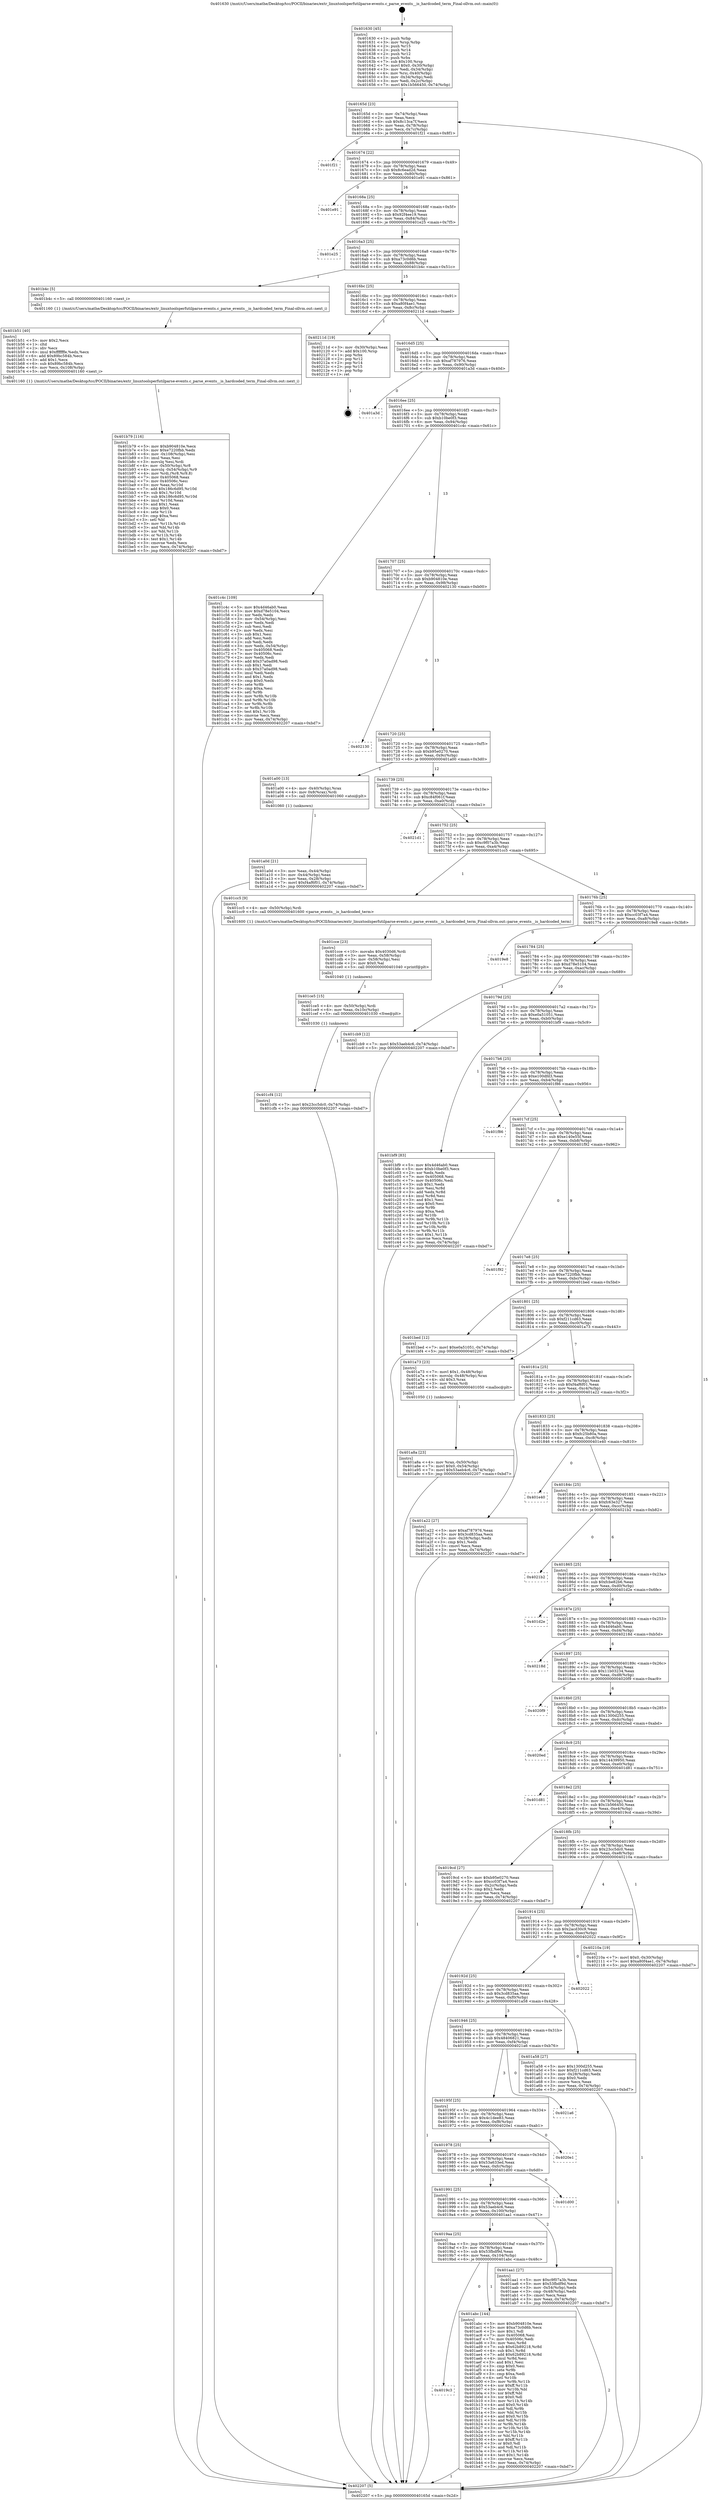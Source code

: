 digraph "0x401630" {
  label = "0x401630 (/mnt/c/Users/mathe/Desktop/tcc/POCII/binaries/extr_linuxtoolsperfutilparse-events.c_parse_events__is_hardcoded_term_Final-ollvm.out::main(0))"
  labelloc = "t"
  node[shape=record]

  Entry [label="",width=0.3,height=0.3,shape=circle,fillcolor=black,style=filled]
  "0x40165d" [label="{
     0x40165d [23]\l
     | [instrs]\l
     &nbsp;&nbsp;0x40165d \<+3\>: mov -0x74(%rbp),%eax\l
     &nbsp;&nbsp;0x401660 \<+2\>: mov %eax,%ecx\l
     &nbsp;&nbsp;0x401662 \<+6\>: sub $0x8c13ca7f,%ecx\l
     &nbsp;&nbsp;0x401668 \<+3\>: mov %eax,-0x78(%rbp)\l
     &nbsp;&nbsp;0x40166b \<+3\>: mov %ecx,-0x7c(%rbp)\l
     &nbsp;&nbsp;0x40166e \<+6\>: je 0000000000401f21 \<main+0x8f1\>\l
  }"]
  "0x401f21" [label="{
     0x401f21\l
  }", style=dashed]
  "0x401674" [label="{
     0x401674 [22]\l
     | [instrs]\l
     &nbsp;&nbsp;0x401674 \<+5\>: jmp 0000000000401679 \<main+0x49\>\l
     &nbsp;&nbsp;0x401679 \<+3\>: mov -0x78(%rbp),%eax\l
     &nbsp;&nbsp;0x40167c \<+5\>: sub $0x8c6ead2d,%eax\l
     &nbsp;&nbsp;0x401681 \<+3\>: mov %eax,-0x80(%rbp)\l
     &nbsp;&nbsp;0x401684 \<+6\>: je 0000000000401e91 \<main+0x861\>\l
  }"]
  Exit [label="",width=0.3,height=0.3,shape=circle,fillcolor=black,style=filled,peripheries=2]
  "0x401e91" [label="{
     0x401e91\l
  }", style=dashed]
  "0x40168a" [label="{
     0x40168a [25]\l
     | [instrs]\l
     &nbsp;&nbsp;0x40168a \<+5\>: jmp 000000000040168f \<main+0x5f\>\l
     &nbsp;&nbsp;0x40168f \<+3\>: mov -0x78(%rbp),%eax\l
     &nbsp;&nbsp;0x401692 \<+5\>: sub $0x92f4ee19,%eax\l
     &nbsp;&nbsp;0x401697 \<+6\>: mov %eax,-0x84(%rbp)\l
     &nbsp;&nbsp;0x40169d \<+6\>: je 0000000000401e25 \<main+0x7f5\>\l
  }"]
  "0x401cf4" [label="{
     0x401cf4 [12]\l
     | [instrs]\l
     &nbsp;&nbsp;0x401cf4 \<+7\>: movl $0x23cc5dc0,-0x74(%rbp)\l
     &nbsp;&nbsp;0x401cfb \<+5\>: jmp 0000000000402207 \<main+0xbd7\>\l
  }"]
  "0x401e25" [label="{
     0x401e25\l
  }", style=dashed]
  "0x4016a3" [label="{
     0x4016a3 [25]\l
     | [instrs]\l
     &nbsp;&nbsp;0x4016a3 \<+5\>: jmp 00000000004016a8 \<main+0x78\>\l
     &nbsp;&nbsp;0x4016a8 \<+3\>: mov -0x78(%rbp),%eax\l
     &nbsp;&nbsp;0x4016ab \<+5\>: sub $0xa73c0d6b,%eax\l
     &nbsp;&nbsp;0x4016b0 \<+6\>: mov %eax,-0x88(%rbp)\l
     &nbsp;&nbsp;0x4016b6 \<+6\>: je 0000000000401b4c \<main+0x51c\>\l
  }"]
  "0x401ce5" [label="{
     0x401ce5 [15]\l
     | [instrs]\l
     &nbsp;&nbsp;0x401ce5 \<+4\>: mov -0x50(%rbp),%rdi\l
     &nbsp;&nbsp;0x401ce9 \<+6\>: mov %eax,-0x10c(%rbp)\l
     &nbsp;&nbsp;0x401cef \<+5\>: call 0000000000401030 \<free@plt\>\l
     | [calls]\l
     &nbsp;&nbsp;0x401030 \{1\} (unknown)\l
  }"]
  "0x401b4c" [label="{
     0x401b4c [5]\l
     | [instrs]\l
     &nbsp;&nbsp;0x401b4c \<+5\>: call 0000000000401160 \<next_i\>\l
     | [calls]\l
     &nbsp;&nbsp;0x401160 \{1\} (/mnt/c/Users/mathe/Desktop/tcc/POCII/binaries/extr_linuxtoolsperfutilparse-events.c_parse_events__is_hardcoded_term_Final-ollvm.out::next_i)\l
  }"]
  "0x4016bc" [label="{
     0x4016bc [25]\l
     | [instrs]\l
     &nbsp;&nbsp;0x4016bc \<+5\>: jmp 00000000004016c1 \<main+0x91\>\l
     &nbsp;&nbsp;0x4016c1 \<+3\>: mov -0x78(%rbp),%eax\l
     &nbsp;&nbsp;0x4016c4 \<+5\>: sub $0xa80f4ae1,%eax\l
     &nbsp;&nbsp;0x4016c9 \<+6\>: mov %eax,-0x8c(%rbp)\l
     &nbsp;&nbsp;0x4016cf \<+6\>: je 000000000040211d \<main+0xaed\>\l
  }"]
  "0x401cce" [label="{
     0x401cce [23]\l
     | [instrs]\l
     &nbsp;&nbsp;0x401cce \<+10\>: movabs $0x4030d6,%rdi\l
     &nbsp;&nbsp;0x401cd8 \<+3\>: mov %eax,-0x58(%rbp)\l
     &nbsp;&nbsp;0x401cdb \<+3\>: mov -0x58(%rbp),%esi\l
     &nbsp;&nbsp;0x401cde \<+2\>: mov $0x0,%al\l
     &nbsp;&nbsp;0x401ce0 \<+5\>: call 0000000000401040 \<printf@plt\>\l
     | [calls]\l
     &nbsp;&nbsp;0x401040 \{1\} (unknown)\l
  }"]
  "0x40211d" [label="{
     0x40211d [19]\l
     | [instrs]\l
     &nbsp;&nbsp;0x40211d \<+3\>: mov -0x30(%rbp),%eax\l
     &nbsp;&nbsp;0x402120 \<+7\>: add $0x100,%rsp\l
     &nbsp;&nbsp;0x402127 \<+1\>: pop %rbx\l
     &nbsp;&nbsp;0x402128 \<+2\>: pop %r12\l
     &nbsp;&nbsp;0x40212a \<+2\>: pop %r14\l
     &nbsp;&nbsp;0x40212c \<+2\>: pop %r15\l
     &nbsp;&nbsp;0x40212e \<+1\>: pop %rbp\l
     &nbsp;&nbsp;0x40212f \<+1\>: ret\l
  }"]
  "0x4016d5" [label="{
     0x4016d5 [25]\l
     | [instrs]\l
     &nbsp;&nbsp;0x4016d5 \<+5\>: jmp 00000000004016da \<main+0xaa\>\l
     &nbsp;&nbsp;0x4016da \<+3\>: mov -0x78(%rbp),%eax\l
     &nbsp;&nbsp;0x4016dd \<+5\>: sub $0xaf787976,%eax\l
     &nbsp;&nbsp;0x4016e2 \<+6\>: mov %eax,-0x90(%rbp)\l
     &nbsp;&nbsp;0x4016e8 \<+6\>: je 0000000000401a3d \<main+0x40d\>\l
  }"]
  "0x401b79" [label="{
     0x401b79 [116]\l
     | [instrs]\l
     &nbsp;&nbsp;0x401b79 \<+5\>: mov $0xb904810e,%ecx\l
     &nbsp;&nbsp;0x401b7e \<+5\>: mov $0xe7220fbb,%edx\l
     &nbsp;&nbsp;0x401b83 \<+6\>: mov -0x108(%rbp),%esi\l
     &nbsp;&nbsp;0x401b89 \<+3\>: imul %eax,%esi\l
     &nbsp;&nbsp;0x401b8c \<+3\>: movslq %esi,%rdi\l
     &nbsp;&nbsp;0x401b8f \<+4\>: mov -0x50(%rbp),%r8\l
     &nbsp;&nbsp;0x401b93 \<+4\>: movslq -0x54(%rbp),%r9\l
     &nbsp;&nbsp;0x401b97 \<+4\>: mov %rdi,(%r8,%r9,8)\l
     &nbsp;&nbsp;0x401b9b \<+7\>: mov 0x405068,%eax\l
     &nbsp;&nbsp;0x401ba2 \<+7\>: mov 0x40506c,%esi\l
     &nbsp;&nbsp;0x401ba9 \<+3\>: mov %eax,%r10d\l
     &nbsp;&nbsp;0x401bac \<+7\>: add $0x186c6d95,%r10d\l
     &nbsp;&nbsp;0x401bb3 \<+4\>: sub $0x1,%r10d\l
     &nbsp;&nbsp;0x401bb7 \<+7\>: sub $0x186c6d95,%r10d\l
     &nbsp;&nbsp;0x401bbe \<+4\>: imul %r10d,%eax\l
     &nbsp;&nbsp;0x401bc2 \<+3\>: and $0x1,%eax\l
     &nbsp;&nbsp;0x401bc5 \<+3\>: cmp $0x0,%eax\l
     &nbsp;&nbsp;0x401bc8 \<+4\>: sete %r11b\l
     &nbsp;&nbsp;0x401bcc \<+3\>: cmp $0xa,%esi\l
     &nbsp;&nbsp;0x401bcf \<+3\>: setl %bl\l
     &nbsp;&nbsp;0x401bd2 \<+3\>: mov %r11b,%r14b\l
     &nbsp;&nbsp;0x401bd5 \<+3\>: and %bl,%r14b\l
     &nbsp;&nbsp;0x401bd8 \<+3\>: xor %bl,%r11b\l
     &nbsp;&nbsp;0x401bdb \<+3\>: or %r11b,%r14b\l
     &nbsp;&nbsp;0x401bde \<+4\>: test $0x1,%r14b\l
     &nbsp;&nbsp;0x401be2 \<+3\>: cmovne %edx,%ecx\l
     &nbsp;&nbsp;0x401be5 \<+3\>: mov %ecx,-0x74(%rbp)\l
     &nbsp;&nbsp;0x401be8 \<+5\>: jmp 0000000000402207 \<main+0xbd7\>\l
  }"]
  "0x401a3d" [label="{
     0x401a3d\l
  }", style=dashed]
  "0x4016ee" [label="{
     0x4016ee [25]\l
     | [instrs]\l
     &nbsp;&nbsp;0x4016ee \<+5\>: jmp 00000000004016f3 \<main+0xc3\>\l
     &nbsp;&nbsp;0x4016f3 \<+3\>: mov -0x78(%rbp),%eax\l
     &nbsp;&nbsp;0x4016f6 \<+5\>: sub $0xb10be0f3,%eax\l
     &nbsp;&nbsp;0x4016fb \<+6\>: mov %eax,-0x94(%rbp)\l
     &nbsp;&nbsp;0x401701 \<+6\>: je 0000000000401c4c \<main+0x61c\>\l
  }"]
  "0x401b51" [label="{
     0x401b51 [40]\l
     | [instrs]\l
     &nbsp;&nbsp;0x401b51 \<+5\>: mov $0x2,%ecx\l
     &nbsp;&nbsp;0x401b56 \<+1\>: cltd\l
     &nbsp;&nbsp;0x401b57 \<+2\>: idiv %ecx\l
     &nbsp;&nbsp;0x401b59 \<+6\>: imul $0xfffffffe,%edx,%ecx\l
     &nbsp;&nbsp;0x401b5f \<+6\>: add $0x89bc584b,%ecx\l
     &nbsp;&nbsp;0x401b65 \<+3\>: add $0x1,%ecx\l
     &nbsp;&nbsp;0x401b68 \<+6\>: sub $0x89bc584b,%ecx\l
     &nbsp;&nbsp;0x401b6e \<+6\>: mov %ecx,-0x108(%rbp)\l
     &nbsp;&nbsp;0x401b74 \<+5\>: call 0000000000401160 \<next_i\>\l
     | [calls]\l
     &nbsp;&nbsp;0x401160 \{1\} (/mnt/c/Users/mathe/Desktop/tcc/POCII/binaries/extr_linuxtoolsperfutilparse-events.c_parse_events__is_hardcoded_term_Final-ollvm.out::next_i)\l
  }"]
  "0x401c4c" [label="{
     0x401c4c [109]\l
     | [instrs]\l
     &nbsp;&nbsp;0x401c4c \<+5\>: mov $0x4d46ab0,%eax\l
     &nbsp;&nbsp;0x401c51 \<+5\>: mov $0xd78e5104,%ecx\l
     &nbsp;&nbsp;0x401c56 \<+2\>: xor %edx,%edx\l
     &nbsp;&nbsp;0x401c58 \<+3\>: mov -0x54(%rbp),%esi\l
     &nbsp;&nbsp;0x401c5b \<+2\>: mov %edx,%edi\l
     &nbsp;&nbsp;0x401c5d \<+2\>: sub %esi,%edi\l
     &nbsp;&nbsp;0x401c5f \<+2\>: mov %edx,%esi\l
     &nbsp;&nbsp;0x401c61 \<+3\>: sub $0x1,%esi\l
     &nbsp;&nbsp;0x401c64 \<+2\>: add %esi,%edi\l
     &nbsp;&nbsp;0x401c66 \<+2\>: sub %edi,%edx\l
     &nbsp;&nbsp;0x401c68 \<+3\>: mov %edx,-0x54(%rbp)\l
     &nbsp;&nbsp;0x401c6b \<+7\>: mov 0x405068,%edx\l
     &nbsp;&nbsp;0x401c72 \<+7\>: mov 0x40506c,%esi\l
     &nbsp;&nbsp;0x401c79 \<+2\>: mov %edx,%edi\l
     &nbsp;&nbsp;0x401c7b \<+6\>: add $0x37a0ad98,%edi\l
     &nbsp;&nbsp;0x401c81 \<+3\>: sub $0x1,%edi\l
     &nbsp;&nbsp;0x401c84 \<+6\>: sub $0x37a0ad98,%edi\l
     &nbsp;&nbsp;0x401c8a \<+3\>: imul %edi,%edx\l
     &nbsp;&nbsp;0x401c8d \<+3\>: and $0x1,%edx\l
     &nbsp;&nbsp;0x401c90 \<+3\>: cmp $0x0,%edx\l
     &nbsp;&nbsp;0x401c93 \<+4\>: sete %r8b\l
     &nbsp;&nbsp;0x401c97 \<+3\>: cmp $0xa,%esi\l
     &nbsp;&nbsp;0x401c9a \<+4\>: setl %r9b\l
     &nbsp;&nbsp;0x401c9e \<+3\>: mov %r8b,%r10b\l
     &nbsp;&nbsp;0x401ca1 \<+3\>: and %r9b,%r10b\l
     &nbsp;&nbsp;0x401ca4 \<+3\>: xor %r9b,%r8b\l
     &nbsp;&nbsp;0x401ca7 \<+3\>: or %r8b,%r10b\l
     &nbsp;&nbsp;0x401caa \<+4\>: test $0x1,%r10b\l
     &nbsp;&nbsp;0x401cae \<+3\>: cmovne %ecx,%eax\l
     &nbsp;&nbsp;0x401cb1 \<+3\>: mov %eax,-0x74(%rbp)\l
     &nbsp;&nbsp;0x401cb4 \<+5\>: jmp 0000000000402207 \<main+0xbd7\>\l
  }"]
  "0x401707" [label="{
     0x401707 [25]\l
     | [instrs]\l
     &nbsp;&nbsp;0x401707 \<+5\>: jmp 000000000040170c \<main+0xdc\>\l
     &nbsp;&nbsp;0x40170c \<+3\>: mov -0x78(%rbp),%eax\l
     &nbsp;&nbsp;0x40170f \<+5\>: sub $0xb904810e,%eax\l
     &nbsp;&nbsp;0x401714 \<+6\>: mov %eax,-0x98(%rbp)\l
     &nbsp;&nbsp;0x40171a \<+6\>: je 0000000000402130 \<main+0xb00\>\l
  }"]
  "0x4019c3" [label="{
     0x4019c3\l
  }", style=dashed]
  "0x402130" [label="{
     0x402130\l
  }", style=dashed]
  "0x401720" [label="{
     0x401720 [25]\l
     | [instrs]\l
     &nbsp;&nbsp;0x401720 \<+5\>: jmp 0000000000401725 \<main+0xf5\>\l
     &nbsp;&nbsp;0x401725 \<+3\>: mov -0x78(%rbp),%eax\l
     &nbsp;&nbsp;0x401728 \<+5\>: sub $0xb95e0270,%eax\l
     &nbsp;&nbsp;0x40172d \<+6\>: mov %eax,-0x9c(%rbp)\l
     &nbsp;&nbsp;0x401733 \<+6\>: je 0000000000401a00 \<main+0x3d0\>\l
  }"]
  "0x401abc" [label="{
     0x401abc [144]\l
     | [instrs]\l
     &nbsp;&nbsp;0x401abc \<+5\>: mov $0xb904810e,%eax\l
     &nbsp;&nbsp;0x401ac1 \<+5\>: mov $0xa73c0d6b,%ecx\l
     &nbsp;&nbsp;0x401ac6 \<+2\>: mov $0x1,%dl\l
     &nbsp;&nbsp;0x401ac8 \<+7\>: mov 0x405068,%esi\l
     &nbsp;&nbsp;0x401acf \<+7\>: mov 0x40506c,%edi\l
     &nbsp;&nbsp;0x401ad6 \<+3\>: mov %esi,%r8d\l
     &nbsp;&nbsp;0x401ad9 \<+7\>: sub $0x62b89218,%r8d\l
     &nbsp;&nbsp;0x401ae0 \<+4\>: sub $0x1,%r8d\l
     &nbsp;&nbsp;0x401ae4 \<+7\>: add $0x62b89218,%r8d\l
     &nbsp;&nbsp;0x401aeb \<+4\>: imul %r8d,%esi\l
     &nbsp;&nbsp;0x401aef \<+3\>: and $0x1,%esi\l
     &nbsp;&nbsp;0x401af2 \<+3\>: cmp $0x0,%esi\l
     &nbsp;&nbsp;0x401af5 \<+4\>: sete %r9b\l
     &nbsp;&nbsp;0x401af9 \<+3\>: cmp $0xa,%edi\l
     &nbsp;&nbsp;0x401afc \<+4\>: setl %r10b\l
     &nbsp;&nbsp;0x401b00 \<+3\>: mov %r9b,%r11b\l
     &nbsp;&nbsp;0x401b03 \<+4\>: xor $0xff,%r11b\l
     &nbsp;&nbsp;0x401b07 \<+3\>: mov %r10b,%bl\l
     &nbsp;&nbsp;0x401b0a \<+3\>: xor $0xff,%bl\l
     &nbsp;&nbsp;0x401b0d \<+3\>: xor $0x0,%dl\l
     &nbsp;&nbsp;0x401b10 \<+3\>: mov %r11b,%r14b\l
     &nbsp;&nbsp;0x401b13 \<+4\>: and $0x0,%r14b\l
     &nbsp;&nbsp;0x401b17 \<+3\>: and %dl,%r9b\l
     &nbsp;&nbsp;0x401b1a \<+3\>: mov %bl,%r15b\l
     &nbsp;&nbsp;0x401b1d \<+4\>: and $0x0,%r15b\l
     &nbsp;&nbsp;0x401b21 \<+3\>: and %dl,%r10b\l
     &nbsp;&nbsp;0x401b24 \<+3\>: or %r9b,%r14b\l
     &nbsp;&nbsp;0x401b27 \<+3\>: or %r10b,%r15b\l
     &nbsp;&nbsp;0x401b2a \<+3\>: xor %r15b,%r14b\l
     &nbsp;&nbsp;0x401b2d \<+3\>: or %bl,%r11b\l
     &nbsp;&nbsp;0x401b30 \<+4\>: xor $0xff,%r11b\l
     &nbsp;&nbsp;0x401b34 \<+3\>: or $0x0,%dl\l
     &nbsp;&nbsp;0x401b37 \<+3\>: and %dl,%r11b\l
     &nbsp;&nbsp;0x401b3a \<+3\>: or %r11b,%r14b\l
     &nbsp;&nbsp;0x401b3d \<+4\>: test $0x1,%r14b\l
     &nbsp;&nbsp;0x401b41 \<+3\>: cmovne %ecx,%eax\l
     &nbsp;&nbsp;0x401b44 \<+3\>: mov %eax,-0x74(%rbp)\l
     &nbsp;&nbsp;0x401b47 \<+5\>: jmp 0000000000402207 \<main+0xbd7\>\l
  }"]
  "0x401a00" [label="{
     0x401a00 [13]\l
     | [instrs]\l
     &nbsp;&nbsp;0x401a00 \<+4\>: mov -0x40(%rbp),%rax\l
     &nbsp;&nbsp;0x401a04 \<+4\>: mov 0x8(%rax),%rdi\l
     &nbsp;&nbsp;0x401a08 \<+5\>: call 0000000000401060 \<atoi@plt\>\l
     | [calls]\l
     &nbsp;&nbsp;0x401060 \{1\} (unknown)\l
  }"]
  "0x401739" [label="{
     0x401739 [25]\l
     | [instrs]\l
     &nbsp;&nbsp;0x401739 \<+5\>: jmp 000000000040173e \<main+0x10e\>\l
     &nbsp;&nbsp;0x40173e \<+3\>: mov -0x78(%rbp),%eax\l
     &nbsp;&nbsp;0x401741 \<+5\>: sub $0xc84f061f,%eax\l
     &nbsp;&nbsp;0x401746 \<+6\>: mov %eax,-0xa0(%rbp)\l
     &nbsp;&nbsp;0x40174c \<+6\>: je 00000000004021d1 \<main+0xba1\>\l
  }"]
  "0x4019aa" [label="{
     0x4019aa [25]\l
     | [instrs]\l
     &nbsp;&nbsp;0x4019aa \<+5\>: jmp 00000000004019af \<main+0x37f\>\l
     &nbsp;&nbsp;0x4019af \<+3\>: mov -0x78(%rbp),%eax\l
     &nbsp;&nbsp;0x4019b2 \<+5\>: sub $0x53fbdf9d,%eax\l
     &nbsp;&nbsp;0x4019b7 \<+6\>: mov %eax,-0x104(%rbp)\l
     &nbsp;&nbsp;0x4019bd \<+6\>: je 0000000000401abc \<main+0x48c\>\l
  }"]
  "0x4021d1" [label="{
     0x4021d1\l
  }", style=dashed]
  "0x401752" [label="{
     0x401752 [25]\l
     | [instrs]\l
     &nbsp;&nbsp;0x401752 \<+5\>: jmp 0000000000401757 \<main+0x127\>\l
     &nbsp;&nbsp;0x401757 \<+3\>: mov -0x78(%rbp),%eax\l
     &nbsp;&nbsp;0x40175a \<+5\>: sub $0xc9f07a3b,%eax\l
     &nbsp;&nbsp;0x40175f \<+6\>: mov %eax,-0xa4(%rbp)\l
     &nbsp;&nbsp;0x401765 \<+6\>: je 0000000000401cc5 \<main+0x695\>\l
  }"]
  "0x401aa1" [label="{
     0x401aa1 [27]\l
     | [instrs]\l
     &nbsp;&nbsp;0x401aa1 \<+5\>: mov $0xc9f07a3b,%eax\l
     &nbsp;&nbsp;0x401aa6 \<+5\>: mov $0x53fbdf9d,%ecx\l
     &nbsp;&nbsp;0x401aab \<+3\>: mov -0x54(%rbp),%edx\l
     &nbsp;&nbsp;0x401aae \<+3\>: cmp -0x48(%rbp),%edx\l
     &nbsp;&nbsp;0x401ab1 \<+3\>: cmovl %ecx,%eax\l
     &nbsp;&nbsp;0x401ab4 \<+3\>: mov %eax,-0x74(%rbp)\l
     &nbsp;&nbsp;0x401ab7 \<+5\>: jmp 0000000000402207 \<main+0xbd7\>\l
  }"]
  "0x401cc5" [label="{
     0x401cc5 [9]\l
     | [instrs]\l
     &nbsp;&nbsp;0x401cc5 \<+4\>: mov -0x50(%rbp),%rdi\l
     &nbsp;&nbsp;0x401cc9 \<+5\>: call 0000000000401600 \<parse_events__is_hardcoded_term\>\l
     | [calls]\l
     &nbsp;&nbsp;0x401600 \{1\} (/mnt/c/Users/mathe/Desktop/tcc/POCII/binaries/extr_linuxtoolsperfutilparse-events.c_parse_events__is_hardcoded_term_Final-ollvm.out::parse_events__is_hardcoded_term)\l
  }"]
  "0x40176b" [label="{
     0x40176b [25]\l
     | [instrs]\l
     &nbsp;&nbsp;0x40176b \<+5\>: jmp 0000000000401770 \<main+0x140\>\l
     &nbsp;&nbsp;0x401770 \<+3\>: mov -0x78(%rbp),%eax\l
     &nbsp;&nbsp;0x401773 \<+5\>: sub $0xcc03f7a4,%eax\l
     &nbsp;&nbsp;0x401778 \<+6\>: mov %eax,-0xa8(%rbp)\l
     &nbsp;&nbsp;0x40177e \<+6\>: je 00000000004019e8 \<main+0x3b8\>\l
  }"]
  "0x401991" [label="{
     0x401991 [25]\l
     | [instrs]\l
     &nbsp;&nbsp;0x401991 \<+5\>: jmp 0000000000401996 \<main+0x366\>\l
     &nbsp;&nbsp;0x401996 \<+3\>: mov -0x78(%rbp),%eax\l
     &nbsp;&nbsp;0x401999 \<+5\>: sub $0x53aeb4c6,%eax\l
     &nbsp;&nbsp;0x40199e \<+6\>: mov %eax,-0x100(%rbp)\l
     &nbsp;&nbsp;0x4019a4 \<+6\>: je 0000000000401aa1 \<main+0x471\>\l
  }"]
  "0x4019e8" [label="{
     0x4019e8\l
  }", style=dashed]
  "0x401784" [label="{
     0x401784 [25]\l
     | [instrs]\l
     &nbsp;&nbsp;0x401784 \<+5\>: jmp 0000000000401789 \<main+0x159\>\l
     &nbsp;&nbsp;0x401789 \<+3\>: mov -0x78(%rbp),%eax\l
     &nbsp;&nbsp;0x40178c \<+5\>: sub $0xd78e5104,%eax\l
     &nbsp;&nbsp;0x401791 \<+6\>: mov %eax,-0xac(%rbp)\l
     &nbsp;&nbsp;0x401797 \<+6\>: je 0000000000401cb9 \<main+0x689\>\l
  }"]
  "0x401d00" [label="{
     0x401d00\l
  }", style=dashed]
  "0x401cb9" [label="{
     0x401cb9 [12]\l
     | [instrs]\l
     &nbsp;&nbsp;0x401cb9 \<+7\>: movl $0x53aeb4c6,-0x74(%rbp)\l
     &nbsp;&nbsp;0x401cc0 \<+5\>: jmp 0000000000402207 \<main+0xbd7\>\l
  }"]
  "0x40179d" [label="{
     0x40179d [25]\l
     | [instrs]\l
     &nbsp;&nbsp;0x40179d \<+5\>: jmp 00000000004017a2 \<main+0x172\>\l
     &nbsp;&nbsp;0x4017a2 \<+3\>: mov -0x78(%rbp),%eax\l
     &nbsp;&nbsp;0x4017a5 \<+5\>: sub $0xe0a51051,%eax\l
     &nbsp;&nbsp;0x4017aa \<+6\>: mov %eax,-0xb0(%rbp)\l
     &nbsp;&nbsp;0x4017b0 \<+6\>: je 0000000000401bf9 \<main+0x5c9\>\l
  }"]
  "0x401978" [label="{
     0x401978 [25]\l
     | [instrs]\l
     &nbsp;&nbsp;0x401978 \<+5\>: jmp 000000000040197d \<main+0x34d\>\l
     &nbsp;&nbsp;0x40197d \<+3\>: mov -0x78(%rbp),%eax\l
     &nbsp;&nbsp;0x401980 \<+5\>: sub $0x53a633ed,%eax\l
     &nbsp;&nbsp;0x401985 \<+6\>: mov %eax,-0xfc(%rbp)\l
     &nbsp;&nbsp;0x40198b \<+6\>: je 0000000000401d00 \<main+0x6d0\>\l
  }"]
  "0x401bf9" [label="{
     0x401bf9 [83]\l
     | [instrs]\l
     &nbsp;&nbsp;0x401bf9 \<+5\>: mov $0x4d46ab0,%eax\l
     &nbsp;&nbsp;0x401bfe \<+5\>: mov $0xb10be0f3,%ecx\l
     &nbsp;&nbsp;0x401c03 \<+2\>: xor %edx,%edx\l
     &nbsp;&nbsp;0x401c05 \<+7\>: mov 0x405068,%esi\l
     &nbsp;&nbsp;0x401c0c \<+7\>: mov 0x40506c,%edi\l
     &nbsp;&nbsp;0x401c13 \<+3\>: sub $0x1,%edx\l
     &nbsp;&nbsp;0x401c16 \<+3\>: mov %esi,%r8d\l
     &nbsp;&nbsp;0x401c19 \<+3\>: add %edx,%r8d\l
     &nbsp;&nbsp;0x401c1c \<+4\>: imul %r8d,%esi\l
     &nbsp;&nbsp;0x401c20 \<+3\>: and $0x1,%esi\l
     &nbsp;&nbsp;0x401c23 \<+3\>: cmp $0x0,%esi\l
     &nbsp;&nbsp;0x401c26 \<+4\>: sete %r9b\l
     &nbsp;&nbsp;0x401c2a \<+3\>: cmp $0xa,%edi\l
     &nbsp;&nbsp;0x401c2d \<+4\>: setl %r10b\l
     &nbsp;&nbsp;0x401c31 \<+3\>: mov %r9b,%r11b\l
     &nbsp;&nbsp;0x401c34 \<+3\>: and %r10b,%r11b\l
     &nbsp;&nbsp;0x401c37 \<+3\>: xor %r10b,%r9b\l
     &nbsp;&nbsp;0x401c3a \<+3\>: or %r9b,%r11b\l
     &nbsp;&nbsp;0x401c3d \<+4\>: test $0x1,%r11b\l
     &nbsp;&nbsp;0x401c41 \<+3\>: cmovne %ecx,%eax\l
     &nbsp;&nbsp;0x401c44 \<+3\>: mov %eax,-0x74(%rbp)\l
     &nbsp;&nbsp;0x401c47 \<+5\>: jmp 0000000000402207 \<main+0xbd7\>\l
  }"]
  "0x4017b6" [label="{
     0x4017b6 [25]\l
     | [instrs]\l
     &nbsp;&nbsp;0x4017b6 \<+5\>: jmp 00000000004017bb \<main+0x18b\>\l
     &nbsp;&nbsp;0x4017bb \<+3\>: mov -0x78(%rbp),%eax\l
     &nbsp;&nbsp;0x4017be \<+5\>: sub $0xe100dfd3,%eax\l
     &nbsp;&nbsp;0x4017c3 \<+6\>: mov %eax,-0xb4(%rbp)\l
     &nbsp;&nbsp;0x4017c9 \<+6\>: je 0000000000401f86 \<main+0x956\>\l
  }"]
  "0x4020e1" [label="{
     0x4020e1\l
  }", style=dashed]
  "0x401f86" [label="{
     0x401f86\l
  }", style=dashed]
  "0x4017cf" [label="{
     0x4017cf [25]\l
     | [instrs]\l
     &nbsp;&nbsp;0x4017cf \<+5\>: jmp 00000000004017d4 \<main+0x1a4\>\l
     &nbsp;&nbsp;0x4017d4 \<+3\>: mov -0x78(%rbp),%eax\l
     &nbsp;&nbsp;0x4017d7 \<+5\>: sub $0xe140e55f,%eax\l
     &nbsp;&nbsp;0x4017dc \<+6\>: mov %eax,-0xb8(%rbp)\l
     &nbsp;&nbsp;0x4017e2 \<+6\>: je 0000000000401f92 \<main+0x962\>\l
  }"]
  "0x40195f" [label="{
     0x40195f [25]\l
     | [instrs]\l
     &nbsp;&nbsp;0x40195f \<+5\>: jmp 0000000000401964 \<main+0x334\>\l
     &nbsp;&nbsp;0x401964 \<+3\>: mov -0x78(%rbp),%eax\l
     &nbsp;&nbsp;0x401967 \<+5\>: sub $0x4c1dee83,%eax\l
     &nbsp;&nbsp;0x40196c \<+6\>: mov %eax,-0xf8(%rbp)\l
     &nbsp;&nbsp;0x401972 \<+6\>: je 00000000004020e1 \<main+0xab1\>\l
  }"]
  "0x401f92" [label="{
     0x401f92\l
  }", style=dashed]
  "0x4017e8" [label="{
     0x4017e8 [25]\l
     | [instrs]\l
     &nbsp;&nbsp;0x4017e8 \<+5\>: jmp 00000000004017ed \<main+0x1bd\>\l
     &nbsp;&nbsp;0x4017ed \<+3\>: mov -0x78(%rbp),%eax\l
     &nbsp;&nbsp;0x4017f0 \<+5\>: sub $0xe7220fbb,%eax\l
     &nbsp;&nbsp;0x4017f5 \<+6\>: mov %eax,-0xbc(%rbp)\l
     &nbsp;&nbsp;0x4017fb \<+6\>: je 0000000000401bed \<main+0x5bd\>\l
  }"]
  "0x4021a6" [label="{
     0x4021a6\l
  }", style=dashed]
  "0x401bed" [label="{
     0x401bed [12]\l
     | [instrs]\l
     &nbsp;&nbsp;0x401bed \<+7\>: movl $0xe0a51051,-0x74(%rbp)\l
     &nbsp;&nbsp;0x401bf4 \<+5\>: jmp 0000000000402207 \<main+0xbd7\>\l
  }"]
  "0x401801" [label="{
     0x401801 [25]\l
     | [instrs]\l
     &nbsp;&nbsp;0x401801 \<+5\>: jmp 0000000000401806 \<main+0x1d6\>\l
     &nbsp;&nbsp;0x401806 \<+3\>: mov -0x78(%rbp),%eax\l
     &nbsp;&nbsp;0x401809 \<+5\>: sub $0xf211cd63,%eax\l
     &nbsp;&nbsp;0x40180e \<+6\>: mov %eax,-0xc0(%rbp)\l
     &nbsp;&nbsp;0x401814 \<+6\>: je 0000000000401a73 \<main+0x443\>\l
  }"]
  "0x401a8a" [label="{
     0x401a8a [23]\l
     | [instrs]\l
     &nbsp;&nbsp;0x401a8a \<+4\>: mov %rax,-0x50(%rbp)\l
     &nbsp;&nbsp;0x401a8e \<+7\>: movl $0x0,-0x54(%rbp)\l
     &nbsp;&nbsp;0x401a95 \<+7\>: movl $0x53aeb4c6,-0x74(%rbp)\l
     &nbsp;&nbsp;0x401a9c \<+5\>: jmp 0000000000402207 \<main+0xbd7\>\l
  }"]
  "0x401a73" [label="{
     0x401a73 [23]\l
     | [instrs]\l
     &nbsp;&nbsp;0x401a73 \<+7\>: movl $0x1,-0x48(%rbp)\l
     &nbsp;&nbsp;0x401a7a \<+4\>: movslq -0x48(%rbp),%rax\l
     &nbsp;&nbsp;0x401a7e \<+4\>: shl $0x3,%rax\l
     &nbsp;&nbsp;0x401a82 \<+3\>: mov %rax,%rdi\l
     &nbsp;&nbsp;0x401a85 \<+5\>: call 0000000000401050 \<malloc@plt\>\l
     | [calls]\l
     &nbsp;&nbsp;0x401050 \{1\} (unknown)\l
  }"]
  "0x40181a" [label="{
     0x40181a [25]\l
     | [instrs]\l
     &nbsp;&nbsp;0x40181a \<+5\>: jmp 000000000040181f \<main+0x1ef\>\l
     &nbsp;&nbsp;0x40181f \<+3\>: mov -0x78(%rbp),%eax\l
     &nbsp;&nbsp;0x401822 \<+5\>: sub $0xf4af6f01,%eax\l
     &nbsp;&nbsp;0x401827 \<+6\>: mov %eax,-0xc4(%rbp)\l
     &nbsp;&nbsp;0x40182d \<+6\>: je 0000000000401a22 \<main+0x3f2\>\l
  }"]
  "0x401946" [label="{
     0x401946 [25]\l
     | [instrs]\l
     &nbsp;&nbsp;0x401946 \<+5\>: jmp 000000000040194b \<main+0x31b\>\l
     &nbsp;&nbsp;0x40194b \<+3\>: mov -0x78(%rbp),%eax\l
     &nbsp;&nbsp;0x40194e \<+5\>: sub $0x48406821,%eax\l
     &nbsp;&nbsp;0x401953 \<+6\>: mov %eax,-0xf4(%rbp)\l
     &nbsp;&nbsp;0x401959 \<+6\>: je 00000000004021a6 \<main+0xb76\>\l
  }"]
  "0x401a22" [label="{
     0x401a22 [27]\l
     | [instrs]\l
     &nbsp;&nbsp;0x401a22 \<+5\>: mov $0xaf787976,%eax\l
     &nbsp;&nbsp;0x401a27 \<+5\>: mov $0x3cd835aa,%ecx\l
     &nbsp;&nbsp;0x401a2c \<+3\>: mov -0x28(%rbp),%edx\l
     &nbsp;&nbsp;0x401a2f \<+3\>: cmp $0x1,%edx\l
     &nbsp;&nbsp;0x401a32 \<+3\>: cmovl %ecx,%eax\l
     &nbsp;&nbsp;0x401a35 \<+3\>: mov %eax,-0x74(%rbp)\l
     &nbsp;&nbsp;0x401a38 \<+5\>: jmp 0000000000402207 \<main+0xbd7\>\l
  }"]
  "0x401833" [label="{
     0x401833 [25]\l
     | [instrs]\l
     &nbsp;&nbsp;0x401833 \<+5\>: jmp 0000000000401838 \<main+0x208\>\l
     &nbsp;&nbsp;0x401838 \<+3\>: mov -0x78(%rbp),%eax\l
     &nbsp;&nbsp;0x40183b \<+5\>: sub $0xfc25b80a,%eax\l
     &nbsp;&nbsp;0x401840 \<+6\>: mov %eax,-0xc8(%rbp)\l
     &nbsp;&nbsp;0x401846 \<+6\>: je 0000000000401e40 \<main+0x810\>\l
  }"]
  "0x401a58" [label="{
     0x401a58 [27]\l
     | [instrs]\l
     &nbsp;&nbsp;0x401a58 \<+5\>: mov $0x1300d255,%eax\l
     &nbsp;&nbsp;0x401a5d \<+5\>: mov $0xf211cd63,%ecx\l
     &nbsp;&nbsp;0x401a62 \<+3\>: mov -0x28(%rbp),%edx\l
     &nbsp;&nbsp;0x401a65 \<+3\>: cmp $0x0,%edx\l
     &nbsp;&nbsp;0x401a68 \<+3\>: cmove %ecx,%eax\l
     &nbsp;&nbsp;0x401a6b \<+3\>: mov %eax,-0x74(%rbp)\l
     &nbsp;&nbsp;0x401a6e \<+5\>: jmp 0000000000402207 \<main+0xbd7\>\l
  }"]
  "0x401e40" [label="{
     0x401e40\l
  }", style=dashed]
  "0x40184c" [label="{
     0x40184c [25]\l
     | [instrs]\l
     &nbsp;&nbsp;0x40184c \<+5\>: jmp 0000000000401851 \<main+0x221\>\l
     &nbsp;&nbsp;0x401851 \<+3\>: mov -0x78(%rbp),%eax\l
     &nbsp;&nbsp;0x401854 \<+5\>: sub $0xfc63e327,%eax\l
     &nbsp;&nbsp;0x401859 \<+6\>: mov %eax,-0xcc(%rbp)\l
     &nbsp;&nbsp;0x40185f \<+6\>: je 00000000004021b2 \<main+0xb82\>\l
  }"]
  "0x40192d" [label="{
     0x40192d [25]\l
     | [instrs]\l
     &nbsp;&nbsp;0x40192d \<+5\>: jmp 0000000000401932 \<main+0x302\>\l
     &nbsp;&nbsp;0x401932 \<+3\>: mov -0x78(%rbp),%eax\l
     &nbsp;&nbsp;0x401935 \<+5\>: sub $0x3cd835aa,%eax\l
     &nbsp;&nbsp;0x40193a \<+6\>: mov %eax,-0xf0(%rbp)\l
     &nbsp;&nbsp;0x401940 \<+6\>: je 0000000000401a58 \<main+0x428\>\l
  }"]
  "0x4021b2" [label="{
     0x4021b2\l
  }", style=dashed]
  "0x401865" [label="{
     0x401865 [25]\l
     | [instrs]\l
     &nbsp;&nbsp;0x401865 \<+5\>: jmp 000000000040186a \<main+0x23a\>\l
     &nbsp;&nbsp;0x40186a \<+3\>: mov -0x78(%rbp),%eax\l
     &nbsp;&nbsp;0x40186d \<+5\>: sub $0xfcbe82b6,%eax\l
     &nbsp;&nbsp;0x401872 \<+6\>: mov %eax,-0xd0(%rbp)\l
     &nbsp;&nbsp;0x401878 \<+6\>: je 0000000000401d2e \<main+0x6fe\>\l
  }"]
  "0x402022" [label="{
     0x402022\l
  }", style=dashed]
  "0x401d2e" [label="{
     0x401d2e\l
  }", style=dashed]
  "0x40187e" [label="{
     0x40187e [25]\l
     | [instrs]\l
     &nbsp;&nbsp;0x40187e \<+5\>: jmp 0000000000401883 \<main+0x253\>\l
     &nbsp;&nbsp;0x401883 \<+3\>: mov -0x78(%rbp),%eax\l
     &nbsp;&nbsp;0x401886 \<+5\>: sub $0x4d46ab0,%eax\l
     &nbsp;&nbsp;0x40188b \<+6\>: mov %eax,-0xd4(%rbp)\l
     &nbsp;&nbsp;0x401891 \<+6\>: je 000000000040218d \<main+0xb5d\>\l
  }"]
  "0x401914" [label="{
     0x401914 [25]\l
     | [instrs]\l
     &nbsp;&nbsp;0x401914 \<+5\>: jmp 0000000000401919 \<main+0x2e9\>\l
     &nbsp;&nbsp;0x401919 \<+3\>: mov -0x78(%rbp),%eax\l
     &nbsp;&nbsp;0x40191c \<+5\>: sub $0x2acd30c9,%eax\l
     &nbsp;&nbsp;0x401921 \<+6\>: mov %eax,-0xec(%rbp)\l
     &nbsp;&nbsp;0x401927 \<+6\>: je 0000000000402022 \<main+0x9f2\>\l
  }"]
  "0x40218d" [label="{
     0x40218d\l
  }", style=dashed]
  "0x401897" [label="{
     0x401897 [25]\l
     | [instrs]\l
     &nbsp;&nbsp;0x401897 \<+5\>: jmp 000000000040189c \<main+0x26c\>\l
     &nbsp;&nbsp;0x40189c \<+3\>: mov -0x78(%rbp),%eax\l
     &nbsp;&nbsp;0x40189f \<+5\>: sub $0x11b03234,%eax\l
     &nbsp;&nbsp;0x4018a4 \<+6\>: mov %eax,-0xd8(%rbp)\l
     &nbsp;&nbsp;0x4018aa \<+6\>: je 00000000004020f9 \<main+0xac9\>\l
  }"]
  "0x40210a" [label="{
     0x40210a [19]\l
     | [instrs]\l
     &nbsp;&nbsp;0x40210a \<+7\>: movl $0x0,-0x30(%rbp)\l
     &nbsp;&nbsp;0x402111 \<+7\>: movl $0xa80f4ae1,-0x74(%rbp)\l
     &nbsp;&nbsp;0x402118 \<+5\>: jmp 0000000000402207 \<main+0xbd7\>\l
  }"]
  "0x4020f9" [label="{
     0x4020f9\l
  }", style=dashed]
  "0x4018b0" [label="{
     0x4018b0 [25]\l
     | [instrs]\l
     &nbsp;&nbsp;0x4018b0 \<+5\>: jmp 00000000004018b5 \<main+0x285\>\l
     &nbsp;&nbsp;0x4018b5 \<+3\>: mov -0x78(%rbp),%eax\l
     &nbsp;&nbsp;0x4018b8 \<+5\>: sub $0x1300d255,%eax\l
     &nbsp;&nbsp;0x4018bd \<+6\>: mov %eax,-0xdc(%rbp)\l
     &nbsp;&nbsp;0x4018c3 \<+6\>: je 00000000004020ed \<main+0xabd\>\l
  }"]
  "0x401a0d" [label="{
     0x401a0d [21]\l
     | [instrs]\l
     &nbsp;&nbsp;0x401a0d \<+3\>: mov %eax,-0x44(%rbp)\l
     &nbsp;&nbsp;0x401a10 \<+3\>: mov -0x44(%rbp),%eax\l
     &nbsp;&nbsp;0x401a13 \<+3\>: mov %eax,-0x28(%rbp)\l
     &nbsp;&nbsp;0x401a16 \<+7\>: movl $0xf4af6f01,-0x74(%rbp)\l
     &nbsp;&nbsp;0x401a1d \<+5\>: jmp 0000000000402207 \<main+0xbd7\>\l
  }"]
  "0x4020ed" [label="{
     0x4020ed\l
  }", style=dashed]
  "0x4018c9" [label="{
     0x4018c9 [25]\l
     | [instrs]\l
     &nbsp;&nbsp;0x4018c9 \<+5\>: jmp 00000000004018ce \<main+0x29e\>\l
     &nbsp;&nbsp;0x4018ce \<+3\>: mov -0x78(%rbp),%eax\l
     &nbsp;&nbsp;0x4018d1 \<+5\>: sub $0x14439950,%eax\l
     &nbsp;&nbsp;0x4018d6 \<+6\>: mov %eax,-0xe0(%rbp)\l
     &nbsp;&nbsp;0x4018dc \<+6\>: je 0000000000401d81 \<main+0x751\>\l
  }"]
  "0x401630" [label="{
     0x401630 [45]\l
     | [instrs]\l
     &nbsp;&nbsp;0x401630 \<+1\>: push %rbp\l
     &nbsp;&nbsp;0x401631 \<+3\>: mov %rsp,%rbp\l
     &nbsp;&nbsp;0x401634 \<+2\>: push %r15\l
     &nbsp;&nbsp;0x401636 \<+2\>: push %r14\l
     &nbsp;&nbsp;0x401638 \<+2\>: push %r12\l
     &nbsp;&nbsp;0x40163a \<+1\>: push %rbx\l
     &nbsp;&nbsp;0x40163b \<+7\>: sub $0x100,%rsp\l
     &nbsp;&nbsp;0x401642 \<+7\>: movl $0x0,-0x30(%rbp)\l
     &nbsp;&nbsp;0x401649 \<+3\>: mov %edi,-0x34(%rbp)\l
     &nbsp;&nbsp;0x40164c \<+4\>: mov %rsi,-0x40(%rbp)\l
     &nbsp;&nbsp;0x401650 \<+3\>: mov -0x34(%rbp),%edi\l
     &nbsp;&nbsp;0x401653 \<+3\>: mov %edi,-0x2c(%rbp)\l
     &nbsp;&nbsp;0x401656 \<+7\>: movl $0x1b566450,-0x74(%rbp)\l
  }"]
  "0x401d81" [label="{
     0x401d81\l
  }", style=dashed]
  "0x4018e2" [label="{
     0x4018e2 [25]\l
     | [instrs]\l
     &nbsp;&nbsp;0x4018e2 \<+5\>: jmp 00000000004018e7 \<main+0x2b7\>\l
     &nbsp;&nbsp;0x4018e7 \<+3\>: mov -0x78(%rbp),%eax\l
     &nbsp;&nbsp;0x4018ea \<+5\>: sub $0x1b566450,%eax\l
     &nbsp;&nbsp;0x4018ef \<+6\>: mov %eax,-0xe4(%rbp)\l
     &nbsp;&nbsp;0x4018f5 \<+6\>: je 00000000004019cd \<main+0x39d\>\l
  }"]
  "0x402207" [label="{
     0x402207 [5]\l
     | [instrs]\l
     &nbsp;&nbsp;0x402207 \<+5\>: jmp 000000000040165d \<main+0x2d\>\l
  }"]
  "0x4019cd" [label="{
     0x4019cd [27]\l
     | [instrs]\l
     &nbsp;&nbsp;0x4019cd \<+5\>: mov $0xb95e0270,%eax\l
     &nbsp;&nbsp;0x4019d2 \<+5\>: mov $0xcc03f7a4,%ecx\l
     &nbsp;&nbsp;0x4019d7 \<+3\>: mov -0x2c(%rbp),%edx\l
     &nbsp;&nbsp;0x4019da \<+3\>: cmp $0x2,%edx\l
     &nbsp;&nbsp;0x4019dd \<+3\>: cmovne %ecx,%eax\l
     &nbsp;&nbsp;0x4019e0 \<+3\>: mov %eax,-0x74(%rbp)\l
     &nbsp;&nbsp;0x4019e3 \<+5\>: jmp 0000000000402207 \<main+0xbd7\>\l
  }"]
  "0x4018fb" [label="{
     0x4018fb [25]\l
     | [instrs]\l
     &nbsp;&nbsp;0x4018fb \<+5\>: jmp 0000000000401900 \<main+0x2d0\>\l
     &nbsp;&nbsp;0x401900 \<+3\>: mov -0x78(%rbp),%eax\l
     &nbsp;&nbsp;0x401903 \<+5\>: sub $0x23cc5dc0,%eax\l
     &nbsp;&nbsp;0x401908 \<+6\>: mov %eax,-0xe8(%rbp)\l
     &nbsp;&nbsp;0x40190e \<+6\>: je 000000000040210a \<main+0xada\>\l
  }"]
  Entry -> "0x401630" [label=" 1"]
  "0x40165d" -> "0x401f21" [label=" 0"]
  "0x40165d" -> "0x401674" [label=" 16"]
  "0x40211d" -> Exit [label=" 1"]
  "0x401674" -> "0x401e91" [label=" 0"]
  "0x401674" -> "0x40168a" [label=" 16"]
  "0x40210a" -> "0x402207" [label=" 1"]
  "0x40168a" -> "0x401e25" [label=" 0"]
  "0x40168a" -> "0x4016a3" [label=" 16"]
  "0x401cf4" -> "0x402207" [label=" 1"]
  "0x4016a3" -> "0x401b4c" [label=" 1"]
  "0x4016a3" -> "0x4016bc" [label=" 15"]
  "0x401ce5" -> "0x401cf4" [label=" 1"]
  "0x4016bc" -> "0x40211d" [label=" 1"]
  "0x4016bc" -> "0x4016d5" [label=" 14"]
  "0x401cce" -> "0x401ce5" [label=" 1"]
  "0x4016d5" -> "0x401a3d" [label=" 0"]
  "0x4016d5" -> "0x4016ee" [label=" 14"]
  "0x401cc5" -> "0x401cce" [label=" 1"]
  "0x4016ee" -> "0x401c4c" [label=" 1"]
  "0x4016ee" -> "0x401707" [label=" 13"]
  "0x401cb9" -> "0x402207" [label=" 1"]
  "0x401707" -> "0x402130" [label=" 0"]
  "0x401707" -> "0x401720" [label=" 13"]
  "0x401c4c" -> "0x402207" [label=" 1"]
  "0x401720" -> "0x401a00" [label=" 1"]
  "0x401720" -> "0x401739" [label=" 12"]
  "0x401bf9" -> "0x402207" [label=" 1"]
  "0x401739" -> "0x4021d1" [label=" 0"]
  "0x401739" -> "0x401752" [label=" 12"]
  "0x401b79" -> "0x402207" [label=" 1"]
  "0x401752" -> "0x401cc5" [label=" 1"]
  "0x401752" -> "0x40176b" [label=" 11"]
  "0x401b51" -> "0x401b79" [label=" 1"]
  "0x40176b" -> "0x4019e8" [label=" 0"]
  "0x40176b" -> "0x401784" [label=" 11"]
  "0x401abc" -> "0x402207" [label=" 1"]
  "0x401784" -> "0x401cb9" [label=" 1"]
  "0x401784" -> "0x40179d" [label=" 10"]
  "0x4019aa" -> "0x4019c3" [label=" 0"]
  "0x40179d" -> "0x401bf9" [label=" 1"]
  "0x40179d" -> "0x4017b6" [label=" 9"]
  "0x401bed" -> "0x402207" [label=" 1"]
  "0x4017b6" -> "0x401f86" [label=" 0"]
  "0x4017b6" -> "0x4017cf" [label=" 9"]
  "0x401aa1" -> "0x402207" [label=" 2"]
  "0x4017cf" -> "0x401f92" [label=" 0"]
  "0x4017cf" -> "0x4017e8" [label=" 9"]
  "0x401991" -> "0x401aa1" [label=" 2"]
  "0x4017e8" -> "0x401bed" [label=" 1"]
  "0x4017e8" -> "0x401801" [label=" 8"]
  "0x401b4c" -> "0x401b51" [label=" 1"]
  "0x401801" -> "0x401a73" [label=" 1"]
  "0x401801" -> "0x40181a" [label=" 7"]
  "0x401978" -> "0x401d00" [label=" 0"]
  "0x40181a" -> "0x401a22" [label=" 1"]
  "0x40181a" -> "0x401833" [label=" 6"]
  "0x4019aa" -> "0x401abc" [label=" 1"]
  "0x401833" -> "0x401e40" [label=" 0"]
  "0x401833" -> "0x40184c" [label=" 6"]
  "0x40195f" -> "0x401978" [label=" 3"]
  "0x40184c" -> "0x4021b2" [label=" 0"]
  "0x40184c" -> "0x401865" [label=" 6"]
  "0x401991" -> "0x4019aa" [label=" 1"]
  "0x401865" -> "0x401d2e" [label=" 0"]
  "0x401865" -> "0x40187e" [label=" 6"]
  "0x401946" -> "0x40195f" [label=" 3"]
  "0x40187e" -> "0x40218d" [label=" 0"]
  "0x40187e" -> "0x401897" [label=" 6"]
  "0x401978" -> "0x401991" [label=" 3"]
  "0x401897" -> "0x4020f9" [label=" 0"]
  "0x401897" -> "0x4018b0" [label=" 6"]
  "0x401a8a" -> "0x402207" [label=" 1"]
  "0x4018b0" -> "0x4020ed" [label=" 0"]
  "0x4018b0" -> "0x4018c9" [label=" 6"]
  "0x401a58" -> "0x402207" [label=" 1"]
  "0x4018c9" -> "0x401d81" [label=" 0"]
  "0x4018c9" -> "0x4018e2" [label=" 6"]
  "0x40192d" -> "0x401946" [label=" 3"]
  "0x4018e2" -> "0x4019cd" [label=" 1"]
  "0x4018e2" -> "0x4018fb" [label=" 5"]
  "0x4019cd" -> "0x402207" [label=" 1"]
  "0x401630" -> "0x40165d" [label=" 1"]
  "0x402207" -> "0x40165d" [label=" 15"]
  "0x401a00" -> "0x401a0d" [label=" 1"]
  "0x401a0d" -> "0x402207" [label=" 1"]
  "0x401a22" -> "0x402207" [label=" 1"]
  "0x401a73" -> "0x401a8a" [label=" 1"]
  "0x4018fb" -> "0x40210a" [label=" 1"]
  "0x4018fb" -> "0x401914" [label=" 4"]
  "0x401946" -> "0x4021a6" [label=" 0"]
  "0x401914" -> "0x402022" [label=" 0"]
  "0x401914" -> "0x40192d" [label=" 4"]
  "0x40195f" -> "0x4020e1" [label=" 0"]
  "0x40192d" -> "0x401a58" [label=" 1"]
}
